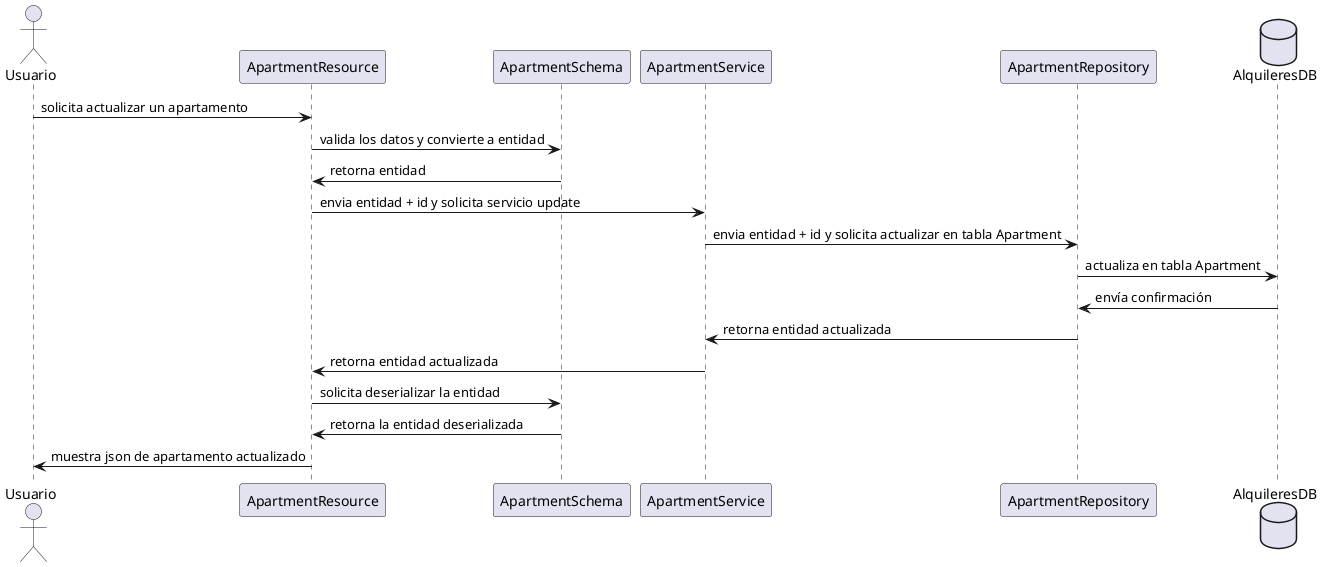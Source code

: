 @startuml Diagrama de secuencia - Actualización de una reserva

actor Usuario
Usuario -> ApartmentResource: solicita actualizar un apartamento
ApartmentResource -> ApartmentSchema: valida los datos y convierte a entidad
ApartmentSchema -> ApartmentResource: retorna entidad
ApartmentResource -> ApartmentService: envia entidad + id y solicita servicio update
ApartmentService -> ApartmentRepository: envia entidad + id y solicita actualizar en tabla Apartment
database AlquileresDB
ApartmentRepository -> AlquileresDB: actualiza en tabla Apartment
AlquileresDB -> ApartmentRepository: envía confirmación
ApartmentRepository -> ApartmentService: retorna entidad actualizada
ApartmentService -> ApartmentResource: retorna entidad actualizada
ApartmentResource -> ApartmentSchema: solicita deserializar la entidad
ApartmentSchema -> ApartmentResource: retorna la entidad deserializada
ApartmentResource -> Usuario: muestra json de apartamento actualizado

@enduml